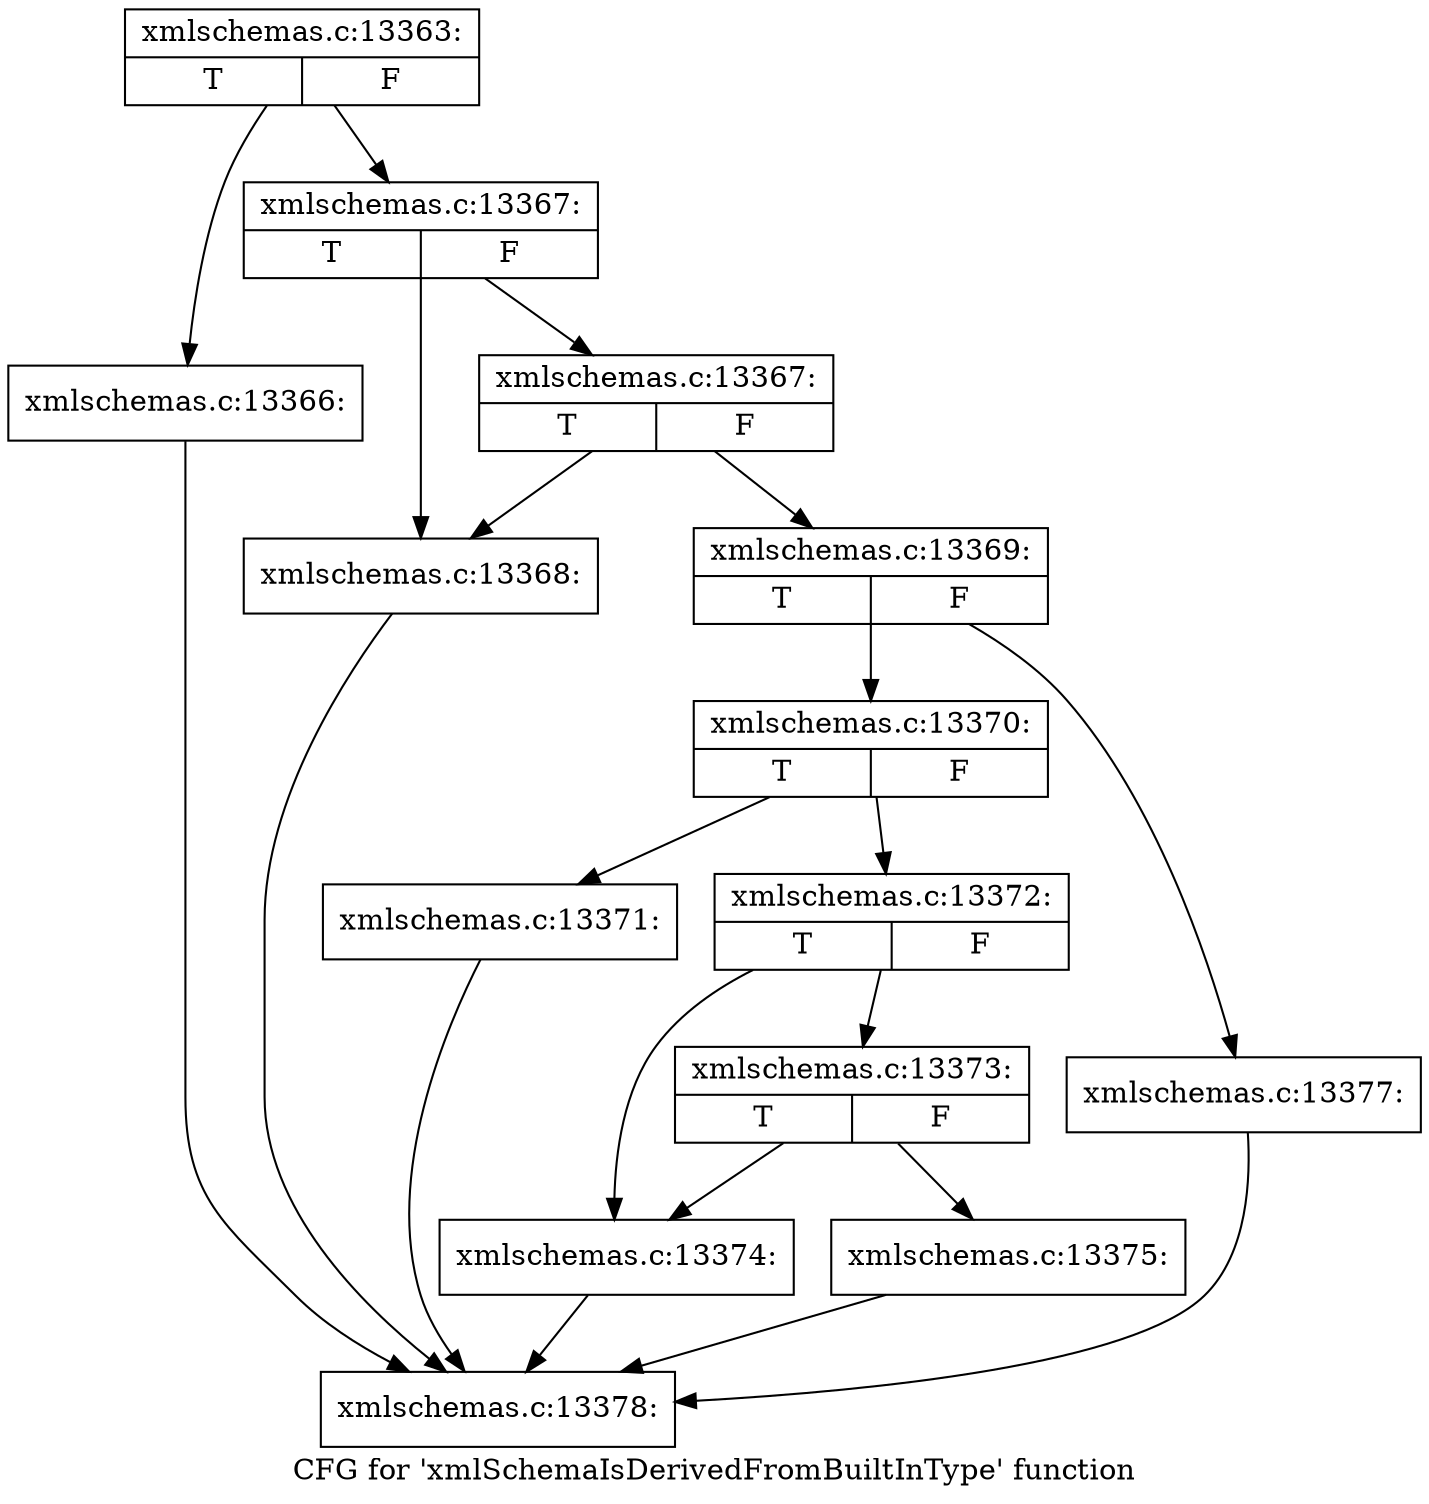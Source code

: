 digraph "CFG for 'xmlSchemaIsDerivedFromBuiltInType' function" {
	label="CFG for 'xmlSchemaIsDerivedFromBuiltInType' function";

	Node0x5200df0 [shape=record,label="{xmlschemas.c:13363:|{<s0>T|<s1>F}}"];
	Node0x5200df0 -> Node0x5201230;
	Node0x5200df0 -> Node0x5201280;
	Node0x5201230 [shape=record,label="{xmlschemas.c:13366:}"];
	Node0x5201230 -> Node0x5205dc0;
	Node0x5201280 [shape=record,label="{xmlschemas.c:13367:|{<s0>T|<s1>F}}"];
	Node0x5201280 -> Node0x52068e0;
	Node0x5201280 -> Node0x5206980;
	Node0x5206980 [shape=record,label="{xmlschemas.c:13367:|{<s0>T|<s1>F}}"];
	Node0x5206980 -> Node0x52068e0;
	Node0x5206980 -> Node0x5206930;
	Node0x52068e0 [shape=record,label="{xmlschemas.c:13368:}"];
	Node0x52068e0 -> Node0x5205dc0;
	Node0x5206930 [shape=record,label="{xmlschemas.c:13369:|{<s0>T|<s1>F}}"];
	Node0x5206930 -> Node0x52070f0;
	Node0x5206930 -> Node0x5207140;
	Node0x52070f0 [shape=record,label="{xmlschemas.c:13370:|{<s0>T|<s1>F}}"];
	Node0x52070f0 -> Node0x5207630;
	Node0x52070f0 -> Node0x5207680;
	Node0x5207630 [shape=record,label="{xmlschemas.c:13371:}"];
	Node0x5207630 -> Node0x5205dc0;
	Node0x5207680 [shape=record,label="{xmlschemas.c:13372:|{<s0>T|<s1>F}}"];
	Node0x5207680 -> Node0x5207c40;
	Node0x5207680 -> Node0x5207ce0;
	Node0x5207ce0 [shape=record,label="{xmlschemas.c:13373:|{<s0>T|<s1>F}}"];
	Node0x5207ce0 -> Node0x5207c40;
	Node0x5207ce0 -> Node0x5207c90;
	Node0x5207c40 [shape=record,label="{xmlschemas.c:13374:}"];
	Node0x5207c40 -> Node0x5205dc0;
	Node0x5207c90 [shape=record,label="{xmlschemas.c:13375:}"];
	Node0x5207c90 -> Node0x5205dc0;
	Node0x5207140 [shape=record,label="{xmlschemas.c:13377:}"];
	Node0x5207140 -> Node0x5205dc0;
	Node0x5205dc0 [shape=record,label="{xmlschemas.c:13378:}"];
}
